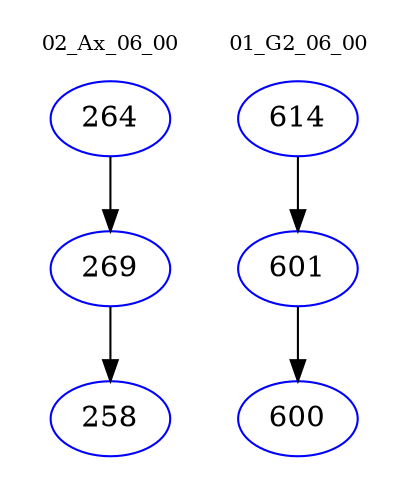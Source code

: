 digraph{
subgraph cluster_0 {
color = white
label = "02_Ax_06_00";
fontsize=10;
T0_264 [label="264", color="blue"]
T0_264 -> T0_269 [color="black"]
T0_269 [label="269", color="blue"]
T0_269 -> T0_258 [color="black"]
T0_258 [label="258", color="blue"]
}
subgraph cluster_1 {
color = white
label = "01_G2_06_00";
fontsize=10;
T1_614 [label="614", color="blue"]
T1_614 -> T1_601 [color="black"]
T1_601 [label="601", color="blue"]
T1_601 -> T1_600 [color="black"]
T1_600 [label="600", color="blue"]
}
}
